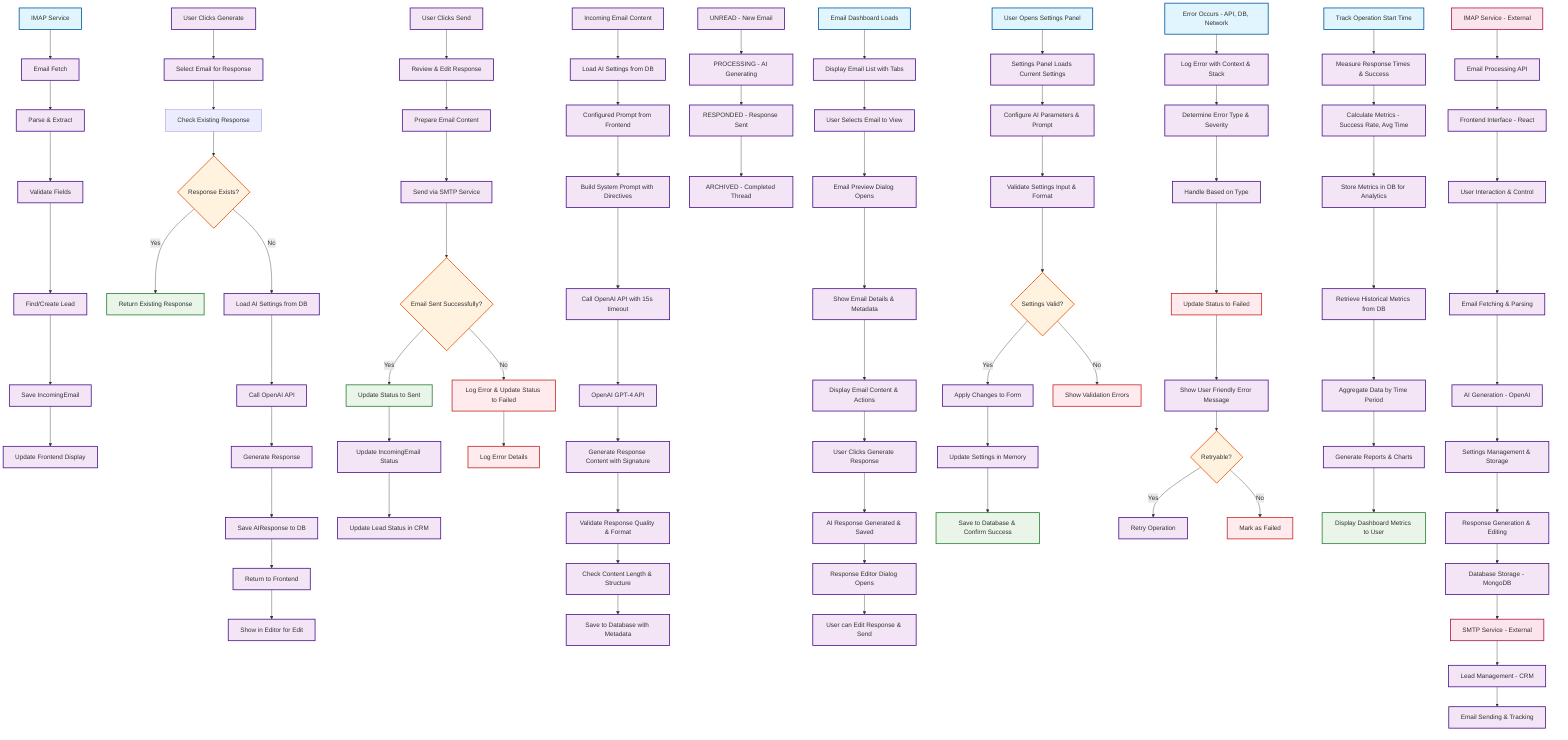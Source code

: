 graph TD
    %% Email Reception Flow
    A[IMAP Service] --> B[Email Fetch]
    B --> C[Parse & Extract]
    C --> D[Validate Fields]
    D --> E[Find/Create Lead]
    E --> F[Save IncomingEmail]
    F --> G[Update Frontend Display]
    
    %% AI Response Generation Flow
    H[User Clicks Generate] --> I[Select Email for Response]
    I --> J[Check Existing Response]
    J --> K{Response Exists?}
    K -->|Yes| L[Return Existing Response]
    K -->|No| M[Load AI Settings from DB]
    M --> N[Call OpenAI API]
    N --> O[Generate Response]
    O --> P[Save AIResponse to DB]
    P --> Q[Return to Frontend]
    Q --> R[Show in Editor for Edit]
    
    %% Email Sending Flow
    S[User Clicks Send] --> T[Review & Edit Response]
    T --> U[Prepare Email Content]
    U --> V[Send via SMTP Service]
    V --> W{Email Sent Successfully?}
    W -->|Yes| X[Update Status to Sent]
    W -->|No| Y[Log Error & Update Status to Failed]
    X --> Z[Update IncomingEmail Status]
    Z --> AA[Update Lead Status in CRM]
    Y --> BB[Log Error Details]
    
    %% AI Generation Process
    CC[Incoming Email Content] --> DD[Load AI Settings from DB]
    DD --> EE[Configured Prompt from Frontend]
    EE --> FF[Build System Prompt with Directives]
    FF --> GG[Call OpenAI API with 15s timeout]
    GG --> HH[OpenAI GPT-4 API]
    HH --> II[Generate Response Content with Signature]
    II --> JJ[Validate Response Quality & Format]
    JJ --> KK[Check Content Length & Structure]
    KK --> LL[Save to Database with Metadata]
    
    %% Email Processing States
    MM[UNREAD - New Email] --> NN[PROCESSING - AI Generating]
    NN --> OO[RESPONDED - Response Sent]
    OO --> PP[ARCHIVED - Completed Thread]
    
    %% Frontend Interface Flow
    QQ[Email Dashboard Loads] --> RR[Display Email List with Tabs]
    RR --> SS[User Selects Email to View]
    SS --> TT[Email Preview Dialog Opens]
    TT --> UU[Show Email Details & Metadata]
    UU --> VV[Display Email Content & Actions]
    VV --> WW[User Clicks Generate Response]
    WW --> XX[AI Response Generated & Saved]
    XX --> YY[Response Editor Dialog Opens]
    YY --> ZZ[User can Edit Response & Send]
    
    %% Settings Configuration Flow
    AAA[User Opens Settings Panel] --> BBB[Settings Panel Loads Current Settings]
    BBB --> CCC[Configure AI Parameters & Prompt]
    CCC --> DDD[Validate Settings Input & Format]
    DDD --> EEE{Settings Valid?}
    EEE -->|Yes| FFF[Apply Changes to Form]
    EEE -->|No| GGG[Show Validation Errors]
    FFF --> HHH[Update Settings in Memory]
    HHH --> III[Save to Database & Confirm Success]
    
    %% Error Handling Flow
    JJJ[Error Occurs - API, DB, Network] --> KKK[Log Error with Context & Stack]
    KKK --> LLL[Determine Error Type & Severity]
    LLL --> MMM[Handle Based on Type]
    MMM --> NNN[Update Status to Failed]
    NNN --> OOO[Show User Friendly Error Message]
    OOO --> PPP{Retryable?}
    PPP -->|Yes| QQQ[Retry Operation]
    PPP -->|No| RRR[Mark as Failed]
    
    %% Performance Monitoring Flow
    SSS[Track Operation Start Time] --> TTT[Measure Response Times & Success]
    TTT --> UUU[Calculate Metrics - Success Rate, Avg Time]
    UUU --> VVV[Store Metrics in DB for Analytics]
    VVV --> WWW[Retrieve Historical Metrics from DB]
    WWW --> XXX[Aggregate Data by Time Period]
    XXX --> YYY[Generate Reports & Charts]
    YYY --> ZZZ[Display Dashboard Metrics to User]
    
    %% System Integration Map
    AAAA[IMAP Service - External] --> BBBB[Email Processing API]
    BBBB --> CCCC[Frontend Interface - React]
    CCCC --> DDDD[User Interaction & Control]
    DDDD --> EEEE[Email Fetching & Parsing]
    EEEE --> FFFF[AI Generation - OpenAI]
    FFFF --> GGGG[Settings Management & Storage]
    GGGG --> HHHH[Response Generation & Editing]
    HHHH --> IIII[Database Storage - MongoDB]
    IIII --> JJJJ[SMTP Service - External]
    JJJJ --> KKKK[Lead Management - CRM]
    KKKK --> LLLL[Email Sending & Tracking]
    
    %% Styling
    classDef startEnd fill:#e1f5fe,stroke:#01579b,stroke-width:2px
    classDef process fill:#f3e5f5,stroke:#4a148c,stroke-width:2px
    classDef decision fill:#fff3e0,stroke:#e65100,stroke-width:2px
    classDef error fill:#ffebee,stroke:#c62828,stroke-width:2px
    classDef success fill:#e8f5e8,stroke:#2e7d32,stroke-width:2px
    classDef external fill:#fce4ec,stroke:#ad1457,stroke-width:2px
    
    class A,QQ,AAA,JJJ,SSS,AAAA startEnd
    class B,C,D,E,F,G,H,I,M,N,O,P,Q,R,S,T,U,V,X,Z,AA,CC,DD,EE,FF,GG,HH,II,JJ,KK,LL,MM,NN,OO,PP,RR,SS,TT,UU,VV,WW,XX,YY,ZZ,BBB,CCC,DDD,FFF,HHH,III,KKK,LLL,MMM,OOO,QQQ,TTT,UUU,VVV,WWW,XXX,YYY,ZZZ,BBBB,CCCC,DDDD,EEEE,FFFF,GGGG,HHHH,IIII,KKKK,LLLL process
    class K,W,EEE,PPP decision
    class Y,BB,GGG,NNN,RRR error
    class L,X,III,ZZZ success
    class AAAA,JJJJ external